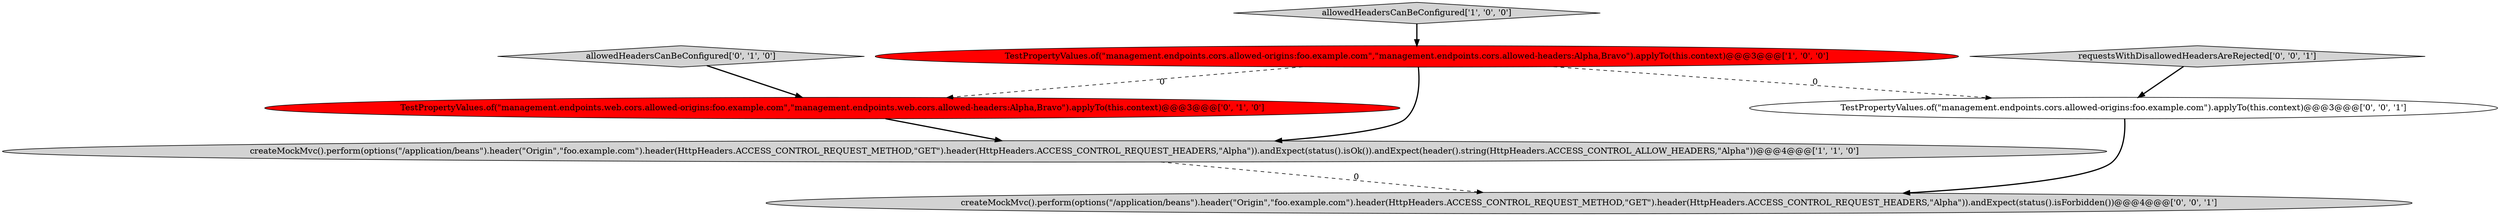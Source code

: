 digraph {
0 [style = filled, label = "allowedHeadersCanBeConfigured['1', '0', '0']", fillcolor = lightgray, shape = diamond image = "AAA0AAABBB1BBB"];
7 [style = filled, label = "requestsWithDisallowedHeadersAreRejected['0', '0', '1']", fillcolor = lightgray, shape = diamond image = "AAA0AAABBB3BBB"];
5 [style = filled, label = "createMockMvc().perform(options(\"/application/beans\").header(\"Origin\",\"foo.example.com\").header(HttpHeaders.ACCESS_CONTROL_REQUEST_METHOD,\"GET\").header(HttpHeaders.ACCESS_CONTROL_REQUEST_HEADERS,\"Alpha\")).andExpect(status().isForbidden())@@@4@@@['0', '0', '1']", fillcolor = lightgray, shape = ellipse image = "AAA0AAABBB3BBB"];
1 [style = filled, label = "createMockMvc().perform(options(\"/application/beans\").header(\"Origin\",\"foo.example.com\").header(HttpHeaders.ACCESS_CONTROL_REQUEST_METHOD,\"GET\").header(HttpHeaders.ACCESS_CONTROL_REQUEST_HEADERS,\"Alpha\")).andExpect(status().isOk()).andExpect(header().string(HttpHeaders.ACCESS_CONTROL_ALLOW_HEADERS,\"Alpha\"))@@@4@@@['1', '1', '0']", fillcolor = lightgray, shape = ellipse image = "AAA0AAABBB1BBB"];
4 [style = filled, label = "TestPropertyValues.of(\"management.endpoints.web.cors.allowed-origins:foo.example.com\",\"management.endpoints.web.cors.allowed-headers:Alpha,Bravo\").applyTo(this.context)@@@3@@@['0', '1', '0']", fillcolor = red, shape = ellipse image = "AAA1AAABBB2BBB"];
6 [style = filled, label = "TestPropertyValues.of(\"management.endpoints.cors.allowed-origins:foo.example.com\").applyTo(this.context)@@@3@@@['0', '0', '1']", fillcolor = white, shape = ellipse image = "AAA0AAABBB3BBB"];
2 [style = filled, label = "TestPropertyValues.of(\"management.endpoints.cors.allowed-origins:foo.example.com\",\"management.endpoints.cors.allowed-headers:Alpha,Bravo\").applyTo(this.context)@@@3@@@['1', '0', '0']", fillcolor = red, shape = ellipse image = "AAA1AAABBB1BBB"];
3 [style = filled, label = "allowedHeadersCanBeConfigured['0', '1', '0']", fillcolor = lightgray, shape = diamond image = "AAA0AAABBB2BBB"];
2->4 [style = dashed, label="0"];
6->5 [style = bold, label=""];
4->1 [style = bold, label=""];
1->5 [style = dashed, label="0"];
3->4 [style = bold, label=""];
2->1 [style = bold, label=""];
7->6 [style = bold, label=""];
0->2 [style = bold, label=""];
2->6 [style = dashed, label="0"];
}
